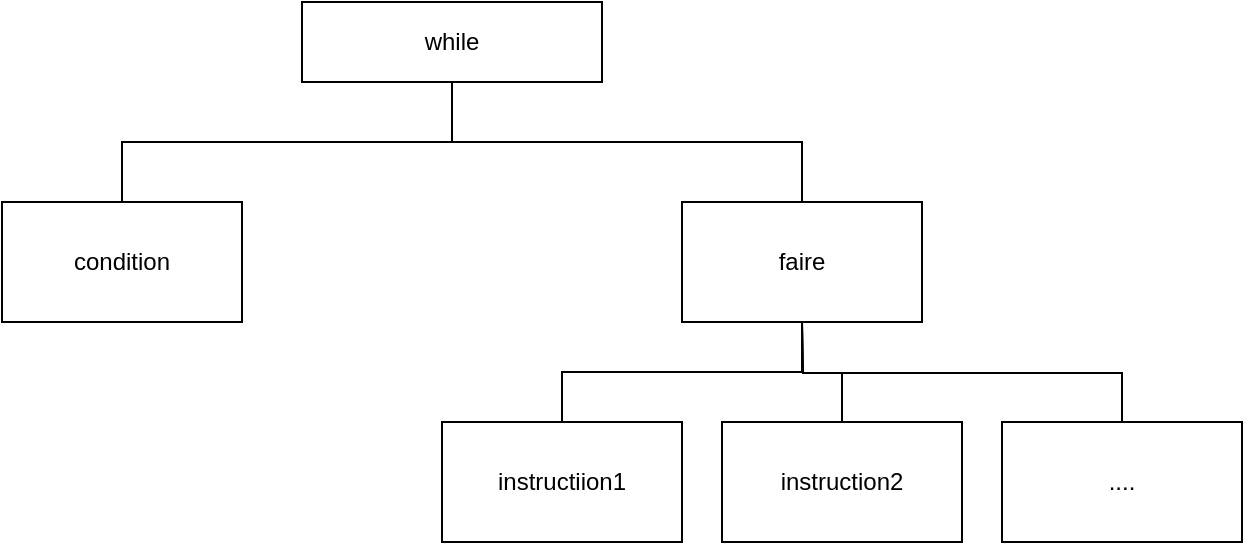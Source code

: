 <mxfile version="13.10.9" type="github">
  <diagram id="0ZkeYf5m3Jnnd6wWuuk3" name="Page-1">
    <mxGraphModel dx="1422" dy="705" grid="1" gridSize="10" guides="1" tooltips="1" connect="1" arrows="1" fold="1" page="1" pageScale="1" pageWidth="827" pageHeight="1169" math="0" shadow="0">
      <root>
        <mxCell id="0" />
        <mxCell id="1" parent="0" />
        <mxCell id="-SXJJgAicex5SYiVwDv0-5" style="edgeStyle=orthogonalEdgeStyle;rounded=0;orthogonalLoop=1;jettySize=auto;html=1;exitX=0.5;exitY=1;exitDx=0;exitDy=0;entryX=0.5;entryY=0;entryDx=0;entryDy=0;endArrow=none;endFill=0;" edge="1" parent="1" source="-SXJJgAicex5SYiVwDv0-1" target="-SXJJgAicex5SYiVwDv0-3">
          <mxGeometry relative="1" as="geometry" />
        </mxCell>
        <mxCell id="-SXJJgAicex5SYiVwDv0-1" value="while" style="rounded=0;whiteSpace=wrap;html=1;" vertex="1" parent="1">
          <mxGeometry x="340" y="130" width="150" height="40" as="geometry" />
        </mxCell>
        <mxCell id="-SXJJgAicex5SYiVwDv0-4" style="edgeStyle=orthogonalEdgeStyle;rounded=0;orthogonalLoop=1;jettySize=auto;html=1;exitX=0.5;exitY=0;exitDx=0;exitDy=0;entryX=0.5;entryY=1;entryDx=0;entryDy=0;endArrow=none;endFill=0;" edge="1" parent="1" source="-SXJJgAicex5SYiVwDv0-2" target="-SXJJgAicex5SYiVwDv0-1">
          <mxGeometry relative="1" as="geometry">
            <mxPoint x="280" y="230" as="targetPoint" />
          </mxGeometry>
        </mxCell>
        <mxCell id="-SXJJgAicex5SYiVwDv0-2" value="condition" style="rounded=0;whiteSpace=wrap;html=1;" vertex="1" parent="1">
          <mxGeometry x="190" y="230" width="120" height="60" as="geometry" />
        </mxCell>
        <mxCell id="-SXJJgAicex5SYiVwDv0-3" value="faire" style="rounded=0;whiteSpace=wrap;html=1;" vertex="1" parent="1">
          <mxGeometry x="530" y="230" width="120" height="60" as="geometry" />
        </mxCell>
        <mxCell id="-SXJJgAicex5SYiVwDv0-9" style="edgeStyle=orthogonalEdgeStyle;rounded=0;orthogonalLoop=1;jettySize=auto;html=1;exitX=0.5;exitY=0;exitDx=0;exitDy=0;entryX=0.5;entryY=1;entryDx=0;entryDy=0;endArrow=none;endFill=0;" edge="1" parent="1" source="-SXJJgAicex5SYiVwDv0-6" target="-SXJJgAicex5SYiVwDv0-3">
          <mxGeometry relative="1" as="geometry" />
        </mxCell>
        <mxCell id="-SXJJgAicex5SYiVwDv0-6" value="instructiion1" style="rounded=0;whiteSpace=wrap;html=1;" vertex="1" parent="1">
          <mxGeometry x="410" y="340" width="120" height="60" as="geometry" />
        </mxCell>
        <mxCell id="-SXJJgAicex5SYiVwDv0-10" style="edgeStyle=orthogonalEdgeStyle;rounded=0;orthogonalLoop=1;jettySize=auto;html=1;exitX=0.5;exitY=0;exitDx=0;exitDy=0;endArrow=none;endFill=0;" edge="1" parent="1" source="-SXJJgAicex5SYiVwDv0-7">
          <mxGeometry relative="1" as="geometry">
            <mxPoint x="590" y="290" as="targetPoint" />
          </mxGeometry>
        </mxCell>
        <mxCell id="-SXJJgAicex5SYiVwDv0-7" value="instruction2" style="rounded=0;whiteSpace=wrap;html=1;" vertex="1" parent="1">
          <mxGeometry x="550" y="340" width="120" height="60" as="geometry" />
        </mxCell>
        <mxCell id="-SXJJgAicex5SYiVwDv0-11" style="edgeStyle=orthogonalEdgeStyle;rounded=0;orthogonalLoop=1;jettySize=auto;html=1;exitX=0.5;exitY=0;exitDx=0;exitDy=0;endArrow=none;endFill=0;" edge="1" parent="1" source="-SXJJgAicex5SYiVwDv0-8">
          <mxGeometry relative="1" as="geometry">
            <mxPoint x="590" y="290" as="targetPoint" />
          </mxGeometry>
        </mxCell>
        <mxCell id="-SXJJgAicex5SYiVwDv0-8" value="...." style="rounded=0;whiteSpace=wrap;html=1;" vertex="1" parent="1">
          <mxGeometry x="690" y="340" width="120" height="60" as="geometry" />
        </mxCell>
      </root>
    </mxGraphModel>
  </diagram>
</mxfile>
